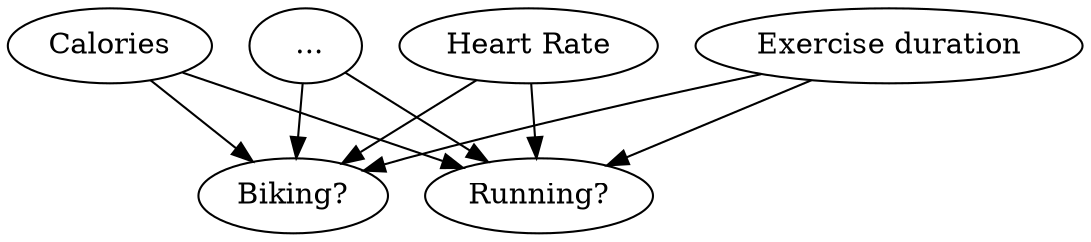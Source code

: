 digraph sample {
f1[label="Heart Rate"]
f2[label="Exercise duration"]
f3[label="Calories"]
f4[label=" ..."]
t1[label="Biking?"]
t2[label="Running?"]
f1->t1
f2->t1
f3->t1
f4->t1
f1->t2
f2->t2
f3->t2
f4->t2
}

